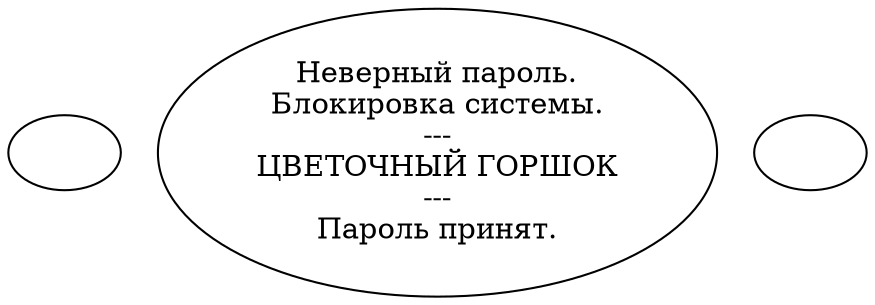 digraph epai20 {
  "start" [style=filled       fillcolor="#FFFFFF"       color="#000000"]
  "start" [label=""]
  "use_p_proc" [style=filled       fillcolor="#FFFFFF"       color="#000000"]
  "use_p_proc" [label="Неверный пароль.\nБлокировка системы.\n---\nЦВЕТОЧНЫЙ ГОРШОК\n---\nПароль принят."]
  "destroy_p_proc" [style=filled       fillcolor="#FFFFFF"       color="#000000"]
  "destroy_p_proc" [label=""]
}